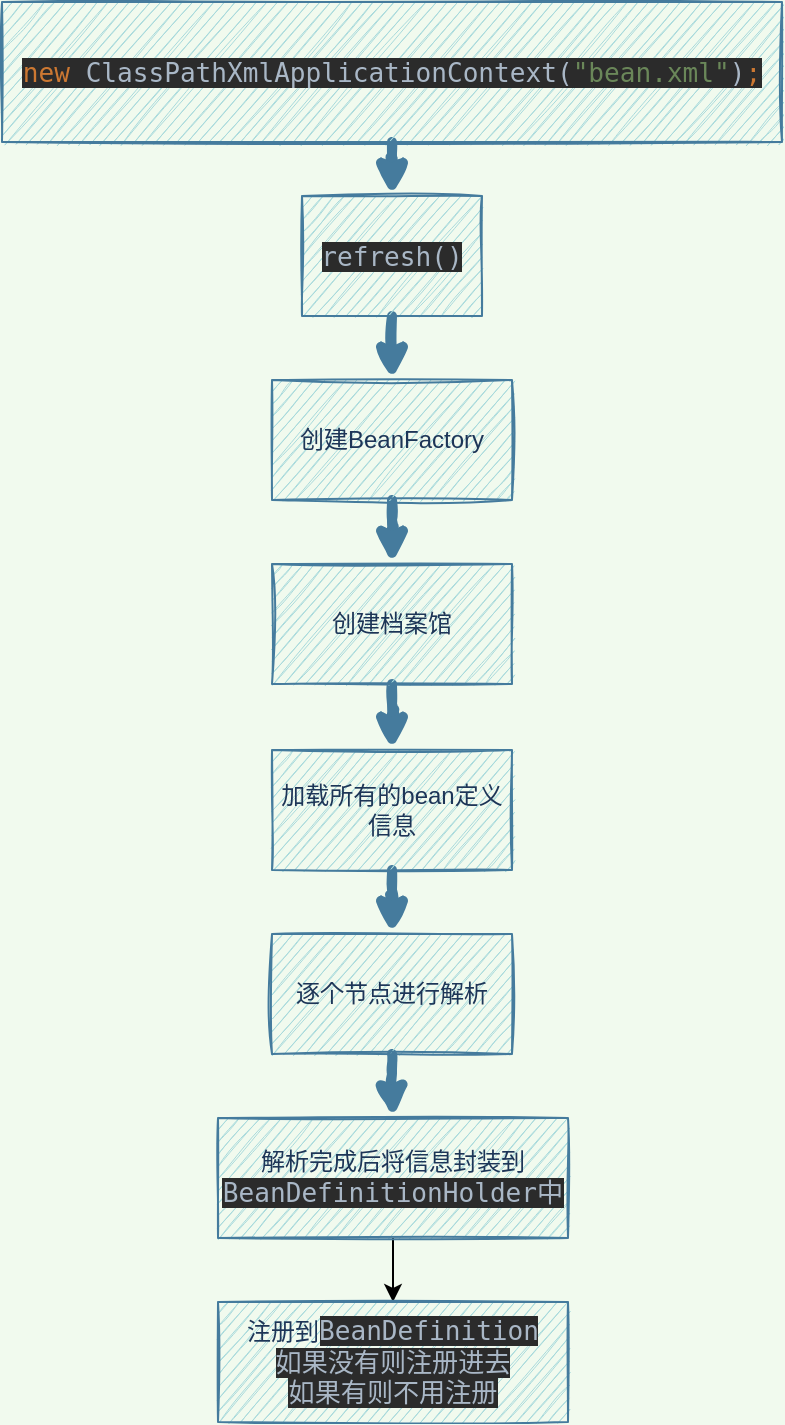 <mxfile version="15.4.0" type="device"><diagram name="Page-1" id="b520641d-4fe3-3701-9064-5fc419738815"><mxGraphModel dx="1086" dy="966" grid="1" gridSize="10" guides="1" tooltips="1" connect="1" arrows="1" fold="1" page="1" pageScale="1" pageWidth="1100" pageHeight="850" background="#F1FAEE" math="0" shadow="0"><root><mxCell id="0"/><mxCell id="1" parent="0"/><mxCell id="Od4sz0i3mGaDZelXe3fj-3" value="" style="edgeStyle=orthogonalEdgeStyle;orthogonalLoop=1;jettySize=auto;html=1;fillColor=#A8DADC;strokeColor=#457B9D;labelBackgroundColor=#F1FAEE;fontColor=#1D3557;sketch=1;strokeWidth=5;" parent="1" source="Od4sz0i3mGaDZelXe3fj-1" target="Od4sz0i3mGaDZelXe3fj-2" edge="1"><mxGeometry relative="1" as="geometry"/></mxCell><mxCell id="Od4sz0i3mGaDZelXe3fj-1" value="&lt;pre style=&quot;background-color: #2b2b2b ; color: #a9b7c6 ; font-family: &amp;#34;jetbrains mono&amp;#34; , monospace ; font-size: 9.8pt&quot;&gt;&lt;span style=&quot;color: #cc7832&quot;&gt;new &lt;/span&gt;ClassPathXmlApplicationContext(&lt;span style=&quot;color: #6a8759&quot;&gt;&quot;bean.xml&quot;&lt;/span&gt;)&lt;span style=&quot;color: #cc7832&quot;&gt;;&lt;/span&gt;&lt;/pre&gt;" style="whiteSpace=wrap;html=1;fillColor=#A8DADC;strokeColor=#457B9D;fontColor=#1D3557;sketch=1;" parent="1" vertex="1"><mxGeometry x="210" y="90" width="390" height="70" as="geometry"/></mxCell><mxCell id="Od4sz0i3mGaDZelXe3fj-5" style="edgeStyle=orthogonalEdgeStyle;rounded=1;sketch=1;orthogonalLoop=1;jettySize=auto;html=1;exitX=0.5;exitY=1;exitDx=0;exitDy=0;entryX=0.5;entryY=0;entryDx=0;entryDy=0;fontColor=#1D3557;strokeColor=#457B9D;strokeWidth=5;fillColor=#A8DADC;" parent="1" source="Od4sz0i3mGaDZelXe3fj-2" target="Od4sz0i3mGaDZelXe3fj-4" edge="1"><mxGeometry relative="1" as="geometry"/></mxCell><mxCell id="Od4sz0i3mGaDZelXe3fj-2" value="&lt;pre style=&quot;background-color: #2b2b2b ; color: #a9b7c6 ; font-family: &amp;#34;jetbrains mono&amp;#34; , monospace ; font-size: 9.8pt&quot;&gt;refresh()&lt;/pre&gt;" style="whiteSpace=wrap;html=1;fillColor=#A8DADC;strokeColor=#457B9D;fontColor=#1D3557;sketch=1;" parent="1" vertex="1"><mxGeometry x="360" y="187" width="90" height="60" as="geometry"/></mxCell><mxCell id="Od4sz0i3mGaDZelXe3fj-7" value="" style="edgeStyle=orthogonalEdgeStyle;rounded=1;sketch=1;orthogonalLoop=1;jettySize=auto;html=1;fontColor=#1D3557;strokeColor=#457B9D;strokeWidth=5;fillColor=#A8DADC;" parent="1" source="Od4sz0i3mGaDZelXe3fj-4" target="Od4sz0i3mGaDZelXe3fj-6" edge="1"><mxGeometry relative="1" as="geometry"/></mxCell><mxCell id="Od4sz0i3mGaDZelXe3fj-4" value="创建BeanFactory" style="rounded=0;whiteSpace=wrap;html=1;sketch=1;fontColor=#1D3557;strokeColor=#457B9D;fillColor=#A8DADC;" parent="1" vertex="1"><mxGeometry x="345" y="279" width="120" height="60" as="geometry"/></mxCell><mxCell id="Od4sz0i3mGaDZelXe3fj-10" value="" style="edgeStyle=orthogonalEdgeStyle;rounded=1;sketch=1;orthogonalLoop=1;jettySize=auto;html=1;fontColor=#1D3557;strokeColor=#457B9D;strokeWidth=5;fillColor=#A8DADC;" parent="1" source="Od4sz0i3mGaDZelXe3fj-6" target="Od4sz0i3mGaDZelXe3fj-9" edge="1"><mxGeometry relative="1" as="geometry"/></mxCell><mxCell id="Od4sz0i3mGaDZelXe3fj-6" value="创建档案馆" style="whiteSpace=wrap;html=1;rounded=0;fontColor=#1D3557;strokeColor=#457B9D;fillColor=#A8DADC;sketch=1;" parent="1" vertex="1"><mxGeometry x="345" y="371" width="120" height="60" as="geometry"/></mxCell><mxCell id="Od4sz0i3mGaDZelXe3fj-12" value="" style="edgeStyle=orthogonalEdgeStyle;rounded=1;sketch=1;orthogonalLoop=1;jettySize=auto;html=1;fontColor=#1D3557;strokeColor=#457B9D;strokeWidth=5;fillColor=#A8DADC;" parent="1" source="Od4sz0i3mGaDZelXe3fj-9" target="Od4sz0i3mGaDZelXe3fj-11" edge="1"><mxGeometry relative="1" as="geometry"/></mxCell><mxCell id="Od4sz0i3mGaDZelXe3fj-9" value="加载所有的bean定义信息" style="whiteSpace=wrap;html=1;rounded=0;fontColor=#1D3557;strokeColor=#457B9D;fillColor=#A8DADC;sketch=1;" parent="1" vertex="1"><mxGeometry x="345" y="464" width="120" height="60" as="geometry"/></mxCell><mxCell id="Od4sz0i3mGaDZelXe3fj-14" value="" style="edgeStyle=orthogonalEdgeStyle;rounded=1;sketch=1;orthogonalLoop=1;jettySize=auto;html=1;fontColor=#1D3557;strokeColor=#457B9D;strokeWidth=5;fillColor=#A8DADC;" parent="1" source="Od4sz0i3mGaDZelXe3fj-11" target="Od4sz0i3mGaDZelXe3fj-13" edge="1"><mxGeometry relative="1" as="geometry"/></mxCell><mxCell id="Od4sz0i3mGaDZelXe3fj-11" value="逐个节点进行解析" style="whiteSpace=wrap;html=1;rounded=0;fontColor=#1D3557;strokeColor=#457B9D;fillColor=#A8DADC;sketch=1;" parent="1" vertex="1"><mxGeometry x="345" y="556" width="120" height="60" as="geometry"/></mxCell><mxCell id="IOkCbq2tR-CLfLENbifm-2" value="" style="edgeStyle=orthogonalEdgeStyle;rounded=0;orthogonalLoop=1;jettySize=auto;html=1;" parent="1" source="Od4sz0i3mGaDZelXe3fj-13" target="IOkCbq2tR-CLfLENbifm-1" edge="1"><mxGeometry relative="1" as="geometry"/></mxCell><mxCell id="Od4sz0i3mGaDZelXe3fj-13" value="解析完成后将信息封装到&lt;span style=&quot;background-color: rgb(43 , 43 , 43) ; color: rgb(169 , 183 , 198) ; font-family: &amp;#34;jetbrains mono&amp;#34; , monospace ; font-size: 9.8pt&quot;&gt;BeanDefinitionHolder中&lt;/span&gt;" style="whiteSpace=wrap;html=1;rounded=0;fontColor=#1D3557;strokeColor=#457B9D;fillColor=#A8DADC;sketch=1;" parent="1" vertex="1"><mxGeometry x="318" y="648" width="175" height="60" as="geometry"/></mxCell><mxCell id="IOkCbq2tR-CLfLENbifm-1" value="注册到&lt;span style=&quot;background-color: rgb(43 , 43 , 43) ; color: rgb(169 , 183 , 198) ; font-family: &amp;#34;jetbrains mono&amp;#34; , monospace ; font-size: 9.8pt&quot;&gt;BeanDefinition&lt;br&gt;如果没有则注册进去&lt;br&gt;如果有则不用注册&lt;br&gt;&lt;/span&gt;" style="whiteSpace=wrap;html=1;rounded=0;fontColor=#1D3557;strokeColor=#457B9D;fillColor=#A8DADC;sketch=1;" parent="1" vertex="1"><mxGeometry x="318" y="740" width="175" height="60" as="geometry"/></mxCell></root></mxGraphModel></diagram></mxfile>